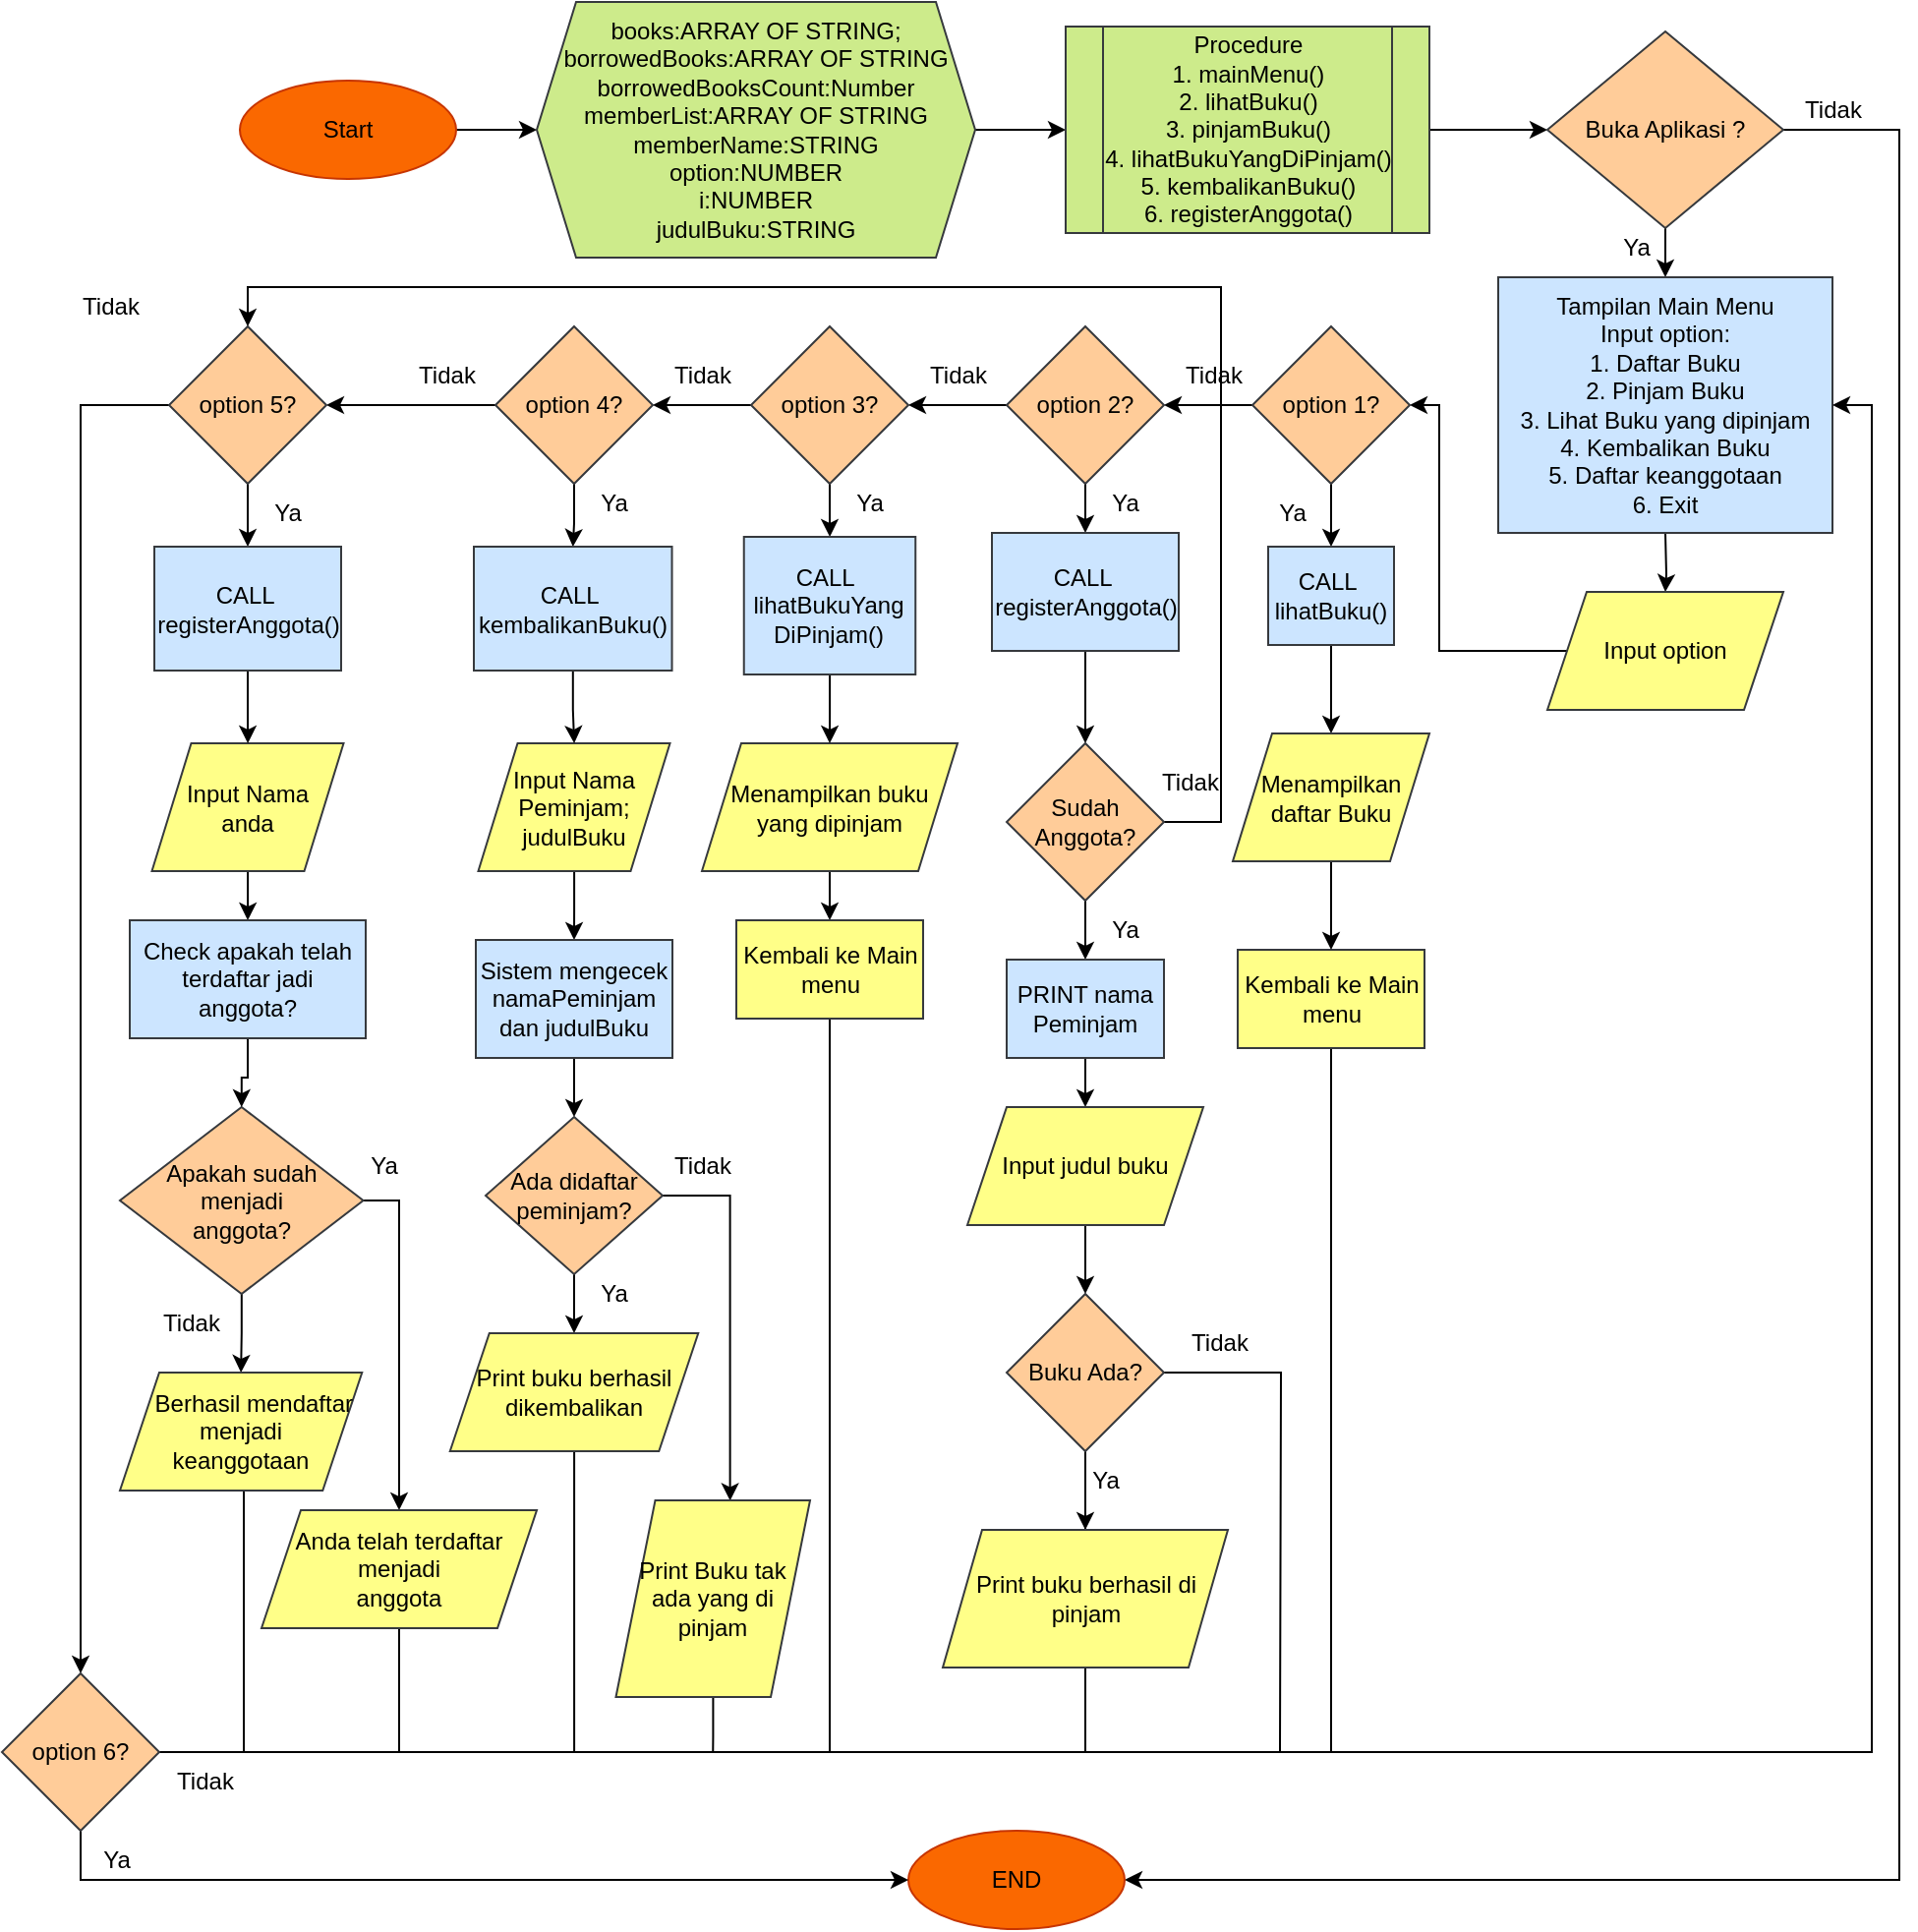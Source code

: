 <mxfile version="20.8.20" type="device"><diagram id="C5RBs43oDa-KdzZeNtuy" name="Page-1"><mxGraphModel dx="1366" dy="873" grid="1" gridSize="10" guides="1" tooltips="1" connect="1" arrows="1" fold="1" page="1" pageScale="1" pageWidth="1000" pageHeight="200" math="0" shadow="0"><root><mxCell id="WIyWlLk6GJQsqaUBKTNV-0"/><mxCell id="WIyWlLk6GJQsqaUBKTNV-1" parent="WIyWlLk6GJQsqaUBKTNV-0"/><mxCell id="oy8-lyLMC7oUs90iCjIh-23" style="edgeStyle=orthogonalEdgeStyle;rounded=0;orthogonalLoop=1;jettySize=auto;html=1;entryX=0;entryY=0.5;entryDx=0;entryDy=0;" edge="1" parent="WIyWlLk6GJQsqaUBKTNV-1" source="0X1auweX8poxPZsWDuHH-0" target="oy8-lyLMC7oUs90iCjIh-6"><mxGeometry relative="1" as="geometry"/></mxCell><mxCell id="0X1auweX8poxPZsWDuHH-0" value="Start" style="ellipse;whiteSpace=wrap;html=1;fillColor=#fa6800;strokeColor=#C73500;fontColor=#000000;" parent="WIyWlLk6GJQsqaUBKTNV-1" vertex="1"><mxGeometry x="121" y="50" width="110" height="50" as="geometry"/></mxCell><mxCell id="oy8-lyLMC7oUs90iCjIh-8" style="edgeStyle=orthogonalEdgeStyle;rounded=0;orthogonalLoop=1;jettySize=auto;html=1;" edge="1" parent="WIyWlLk6GJQsqaUBKTNV-1" source="oy8-lyLMC7oUs90iCjIh-6" target="oy8-lyLMC7oUs90iCjIh-14"><mxGeometry relative="1" as="geometry"><mxPoint x="521" y="65" as="targetPoint"/></mxGeometry></mxCell><mxCell id="oy8-lyLMC7oUs90iCjIh-6" value="books:ARRAY OF STRING;&lt;br&gt;borrowedBooks:ARRAY OF STRING&lt;br&gt;borrowedBooksCount:Number&lt;br&gt;memberList:ARRAY OF STRING&lt;br&gt;memberName:STRING&lt;br&gt;option:NUMBER&lt;br&gt;i:NUMBER&lt;br&gt;judulBuku:STRING" style="shape=hexagon;perimeter=hexagonPerimeter2;whiteSpace=wrap;html=1;fixedSize=1;fillStyle=auto;fillColor=#cdeb8b;strokeColor=#36393d;" vertex="1" parent="WIyWlLk6GJQsqaUBKTNV-1"><mxGeometry x="272" y="10" width="223" height="130" as="geometry"/></mxCell><mxCell id="oy8-lyLMC7oUs90iCjIh-28" style="edgeStyle=orthogonalEdgeStyle;rounded=0;orthogonalLoop=1;jettySize=auto;html=1;" edge="1" parent="WIyWlLk6GJQsqaUBKTNV-1" target="oy8-lyLMC7oUs90iCjIh-29"><mxGeometry relative="1" as="geometry"><mxPoint x="682.5" y="372.5" as="targetPoint"/><mxPoint x="846" y="280" as="sourcePoint"/></mxGeometry></mxCell><mxCell id="oy8-lyLMC7oUs90iCjIh-24" style="edgeStyle=orthogonalEdgeStyle;rounded=0;orthogonalLoop=1;jettySize=auto;html=1;entryX=0;entryY=0.5;entryDx=0;entryDy=0;" edge="1" parent="WIyWlLk6GJQsqaUBKTNV-1" source="oy8-lyLMC7oUs90iCjIh-14" target="oy8-lyLMC7oUs90iCjIh-20"><mxGeometry relative="1" as="geometry"/></mxCell><mxCell id="oy8-lyLMC7oUs90iCjIh-14" value="Procedure&lt;br&gt;1. mainMenu()&lt;br&gt;2. lihatBuku()&lt;br&gt;3. pinjamBuku()&lt;br&gt;4. lihatBukuYangDiPinjam()&lt;br&gt;5. kembalikanBuku()&lt;br&gt;6. registerAnggota()" style="shape=process;whiteSpace=wrap;html=1;backgroundOutline=1;fillStyle=auto;fillColor=#cdeb8b;strokeColor=#36393d;" vertex="1" parent="WIyWlLk6GJQsqaUBKTNV-1"><mxGeometry x="541" y="22.5" width="185" height="105" as="geometry"/></mxCell><mxCell id="oy8-lyLMC7oUs90iCjIh-57" value="" style="edgeStyle=orthogonalEdgeStyle;rounded=0;orthogonalLoop=1;jettySize=auto;html=1;" edge="1" parent="WIyWlLk6GJQsqaUBKTNV-1" source="oy8-lyLMC7oUs90iCjIh-20"><mxGeometry relative="1" as="geometry"><mxPoint x="846" y="150" as="targetPoint"/></mxGeometry></mxCell><mxCell id="oy8-lyLMC7oUs90iCjIh-106" style="edgeStyle=orthogonalEdgeStyle;rounded=0;orthogonalLoop=1;jettySize=auto;html=1;entryX=1;entryY=0.5;entryDx=0;entryDy=0;" edge="1" parent="WIyWlLk6GJQsqaUBKTNV-1" source="oy8-lyLMC7oUs90iCjIh-20" target="oy8-lyLMC7oUs90iCjIh-21"><mxGeometry relative="1" as="geometry"><mxPoint x="605" y="870" as="targetPoint"/><Array as="points"><mxPoint x="965" y="75"/><mxPoint x="965" y="965"/></Array></mxGeometry></mxCell><mxCell id="oy8-lyLMC7oUs90iCjIh-20" value="Buka Aplikasi ?" style="rhombus;whiteSpace=wrap;html=1;fillStyle=auto;fillColor=#ffcc99;strokeColor=#36393d;" vertex="1" parent="WIyWlLk6GJQsqaUBKTNV-1"><mxGeometry x="786" y="25" width="120" height="100" as="geometry"/></mxCell><mxCell id="oy8-lyLMC7oUs90iCjIh-21" value="END" style="ellipse;whiteSpace=wrap;html=1;fillColor=#fa6800;strokeColor=#C73500;fontColor=#000000;" vertex="1" parent="WIyWlLk6GJQsqaUBKTNV-1"><mxGeometry x="461" y="940" width="110" height="50" as="geometry"/></mxCell><mxCell id="oy8-lyLMC7oUs90iCjIh-22" value="Ya" style="text;html=1;align=center;verticalAlign=middle;resizable=0;points=[];autosize=1;strokeColor=none;fillColor=none;" vertex="1" parent="WIyWlLk6GJQsqaUBKTNV-1"><mxGeometry x="811" y="120" width="40" height="30" as="geometry"/></mxCell><mxCell id="oy8-lyLMC7oUs90iCjIh-30" style="edgeStyle=orthogonalEdgeStyle;rounded=0;orthogonalLoop=1;jettySize=auto;html=1;entryX=1;entryY=0.5;entryDx=0;entryDy=0;" edge="1" parent="WIyWlLk6GJQsqaUBKTNV-1" source="oy8-lyLMC7oUs90iCjIh-29" target="oy8-lyLMC7oUs90iCjIh-31"><mxGeometry relative="1" as="geometry"><mxPoint x="552.5" y="372.5" as="targetPoint"/><Array as="points"><mxPoint x="731" y="340"/><mxPoint x="731" y="215"/></Array></mxGeometry></mxCell><mxCell id="oy8-lyLMC7oUs90iCjIh-29" value="Input option" style="shape=parallelogram;perimeter=parallelogramPerimeter;whiteSpace=wrap;html=1;fixedSize=1;fillStyle=auto;fillColor=#ffff88;strokeColor=#36393d;" vertex="1" parent="WIyWlLk6GJQsqaUBKTNV-1"><mxGeometry x="786" y="310" width="120" height="60" as="geometry"/></mxCell><mxCell id="oy8-lyLMC7oUs90iCjIh-36" style="edgeStyle=orthogonalEdgeStyle;rounded=0;orthogonalLoop=1;jettySize=auto;html=1;" edge="1" parent="WIyWlLk6GJQsqaUBKTNV-1" source="oy8-lyLMC7oUs90iCjIh-31" target="oy8-lyLMC7oUs90iCjIh-32"><mxGeometry relative="1" as="geometry"/></mxCell><mxCell id="oy8-lyLMC7oUs90iCjIh-75" style="edgeStyle=orthogonalEdgeStyle;rounded=0;orthogonalLoop=1;jettySize=auto;html=1;entryX=0.5;entryY=0;entryDx=0;entryDy=0;exitX=0.5;exitY=1;exitDx=0;exitDy=0;" edge="1" parent="WIyWlLk6GJQsqaUBKTNV-1" source="oy8-lyLMC7oUs90iCjIh-201"><mxGeometry relative="1" as="geometry"><mxPoint x="676" y="382" as="targetPoint"/><mxPoint x="676" y="352" as="sourcePoint"/></mxGeometry></mxCell><mxCell id="oy8-lyLMC7oUs90iCjIh-202" value="" style="edgeStyle=orthogonalEdgeStyle;rounded=0;orthogonalLoop=1;jettySize=auto;html=1;endArrow=classic;endFill=1;" edge="1" parent="WIyWlLk6GJQsqaUBKTNV-1" source="oy8-lyLMC7oUs90iCjIh-31" target="oy8-lyLMC7oUs90iCjIh-201"><mxGeometry relative="1" as="geometry"/></mxCell><mxCell id="oy8-lyLMC7oUs90iCjIh-31" value="option 1?" style="rhombus;whiteSpace=wrap;html=1;fillStyle=auto;fillColor=#ffcc99;strokeColor=#36393d;" vertex="1" parent="WIyWlLk6GJQsqaUBKTNV-1"><mxGeometry x="636" y="175" width="80" height="80" as="geometry"/></mxCell><mxCell id="oy8-lyLMC7oUs90iCjIh-37" style="edgeStyle=orthogonalEdgeStyle;rounded=0;orthogonalLoop=1;jettySize=auto;html=1;entryX=1;entryY=0.5;entryDx=0;entryDy=0;" edge="1" parent="WIyWlLk6GJQsqaUBKTNV-1" source="oy8-lyLMC7oUs90iCjIh-32" target="oy8-lyLMC7oUs90iCjIh-33"><mxGeometry relative="1" as="geometry"/></mxCell><mxCell id="oy8-lyLMC7oUs90iCjIh-74" style="edgeStyle=orthogonalEdgeStyle;rounded=0;orthogonalLoop=1;jettySize=auto;html=1;exitX=0.5;exitY=1;exitDx=0;exitDy=0;" edge="1" parent="WIyWlLk6GJQsqaUBKTNV-1" source="oy8-lyLMC7oUs90iCjIh-190"><mxGeometry relative="1" as="geometry"><mxPoint x="551" y="387" as="targetPoint"/><mxPoint x="551.077" y="351.923" as="sourcePoint"/></mxGeometry></mxCell><mxCell id="oy8-lyLMC7oUs90iCjIh-191" value="" style="edgeStyle=orthogonalEdgeStyle;rounded=0;orthogonalLoop=1;jettySize=auto;html=1;endArrow=classic;endFill=1;" edge="1" parent="WIyWlLk6GJQsqaUBKTNV-1" source="oy8-lyLMC7oUs90iCjIh-32" target="oy8-lyLMC7oUs90iCjIh-190"><mxGeometry relative="1" as="geometry"/></mxCell><mxCell id="oy8-lyLMC7oUs90iCjIh-32" value="option 2?" style="rhombus;whiteSpace=wrap;html=1;fillStyle=auto;fillColor=#ffcc99;strokeColor=#36393d;" vertex="1" parent="WIyWlLk6GJQsqaUBKTNV-1"><mxGeometry x="511" y="175" width="80" height="80" as="geometry"/></mxCell><mxCell id="oy8-lyLMC7oUs90iCjIh-38" style="edgeStyle=orthogonalEdgeStyle;rounded=0;orthogonalLoop=1;jettySize=auto;html=1;entryX=1;entryY=0.5;entryDx=0;entryDy=0;" edge="1" parent="WIyWlLk6GJQsqaUBKTNV-1" source="oy8-lyLMC7oUs90iCjIh-33" target="oy8-lyLMC7oUs90iCjIh-34"><mxGeometry relative="1" as="geometry"/></mxCell><mxCell id="oy8-lyLMC7oUs90iCjIh-189" value="" style="edgeStyle=orthogonalEdgeStyle;rounded=0;orthogonalLoop=1;jettySize=auto;html=1;endArrow=classic;endFill=1;" edge="1" parent="WIyWlLk6GJQsqaUBKTNV-1" source="oy8-lyLMC7oUs90iCjIh-33" target="oy8-lyLMC7oUs90iCjIh-188"><mxGeometry relative="1" as="geometry"/></mxCell><mxCell id="oy8-lyLMC7oUs90iCjIh-33" value="option 3?" style="rhombus;whiteSpace=wrap;html=1;fillStyle=auto;fillColor=#ffcc99;strokeColor=#36393d;" vertex="1" parent="WIyWlLk6GJQsqaUBKTNV-1"><mxGeometry x="381" y="175" width="80" height="80" as="geometry"/></mxCell><mxCell id="oy8-lyLMC7oUs90iCjIh-39" style="edgeStyle=orthogonalEdgeStyle;rounded=0;orthogonalLoop=1;jettySize=auto;html=1;" edge="1" parent="WIyWlLk6GJQsqaUBKTNV-1" source="oy8-lyLMC7oUs90iCjIh-34" target="oy8-lyLMC7oUs90iCjIh-35"><mxGeometry relative="1" as="geometry"/></mxCell><mxCell id="oy8-lyLMC7oUs90iCjIh-187" value="" style="edgeStyle=orthogonalEdgeStyle;rounded=0;orthogonalLoop=1;jettySize=auto;html=1;endArrow=classic;endFill=1;" edge="1" parent="WIyWlLk6GJQsqaUBKTNV-1" source="oy8-lyLMC7oUs90iCjIh-34" target="oy8-lyLMC7oUs90iCjIh-186"><mxGeometry relative="1" as="geometry"/></mxCell><mxCell id="oy8-lyLMC7oUs90iCjIh-34" value="option 4?" style="rhombus;whiteSpace=wrap;html=1;fillStyle=auto;fillColor=#ffcc99;strokeColor=#36393d;" vertex="1" parent="WIyWlLk6GJQsqaUBKTNV-1"><mxGeometry x="251" y="175" width="80" height="80" as="geometry"/></mxCell><mxCell id="oy8-lyLMC7oUs90iCjIh-184" style="edgeStyle=orthogonalEdgeStyle;rounded=0;orthogonalLoop=1;jettySize=auto;html=1;endArrow=classic;endFill=1;" edge="1" parent="WIyWlLk6GJQsqaUBKTNV-1" source="oy8-lyLMC7oUs90iCjIh-35" target="oy8-lyLMC7oUs90iCjIh-185"><mxGeometry relative="1" as="geometry"><mxPoint x="125.0" y="280" as="targetPoint"/></mxGeometry></mxCell><mxCell id="oy8-lyLMC7oUs90iCjIh-211" style="edgeStyle=orthogonalEdgeStyle;rounded=0;orthogonalLoop=1;jettySize=auto;html=1;endArrow=classic;endFill=1;entryX=0.5;entryY=0;entryDx=0;entryDy=0;" edge="1" parent="WIyWlLk6GJQsqaUBKTNV-1" source="oy8-lyLMC7oUs90iCjIh-35" target="oy8-lyLMC7oUs90iCjIh-209"><mxGeometry relative="1" as="geometry"><mxPoint x="30" y="880" as="targetPoint"/></mxGeometry></mxCell><mxCell id="oy8-lyLMC7oUs90iCjIh-35" value="option 5?" style="rhombus;whiteSpace=wrap;html=1;fillStyle=auto;fillColor=#ffcc99;strokeColor=#36393d;" vertex="1" parent="WIyWlLk6GJQsqaUBKTNV-1"><mxGeometry x="85" y="175" width="80" height="80" as="geometry"/></mxCell><mxCell id="oy8-lyLMC7oUs90iCjIh-58" value="Tidak" style="text;html=1;align=center;verticalAlign=middle;resizable=0;points=[];autosize=1;strokeColor=none;fillColor=none;" vertex="1" parent="WIyWlLk6GJQsqaUBKTNV-1"><mxGeometry x="591" y="185" width="50" height="30" as="geometry"/></mxCell><mxCell id="oy8-lyLMC7oUs90iCjIh-59" value="Tidak" style="text;html=1;align=center;verticalAlign=middle;resizable=0;points=[];autosize=1;strokeColor=none;fillColor=none;" vertex="1" parent="WIyWlLk6GJQsqaUBKTNV-1"><mxGeometry x="461" y="185" width="50" height="30" as="geometry"/></mxCell><mxCell id="oy8-lyLMC7oUs90iCjIh-60" value="Tidak" style="text;html=1;align=center;verticalAlign=middle;resizable=0;points=[];autosize=1;strokeColor=none;fillColor=none;" vertex="1" parent="WIyWlLk6GJQsqaUBKTNV-1"><mxGeometry x="331" y="185" width="50" height="30" as="geometry"/></mxCell><mxCell id="oy8-lyLMC7oUs90iCjIh-61" value="Tidak" style="text;html=1;align=center;verticalAlign=middle;resizable=0;points=[];autosize=1;strokeColor=none;fillColor=none;" vertex="1" parent="WIyWlLk6GJQsqaUBKTNV-1"><mxGeometry x="201" y="185" width="50" height="30" as="geometry"/></mxCell><mxCell id="oy8-lyLMC7oUs90iCjIh-76" value="Ya" style="text;html=1;align=center;verticalAlign=middle;resizable=0;points=[];autosize=1;strokeColor=none;fillColor=none;" vertex="1" parent="WIyWlLk6GJQsqaUBKTNV-1"><mxGeometry x="291" y="250" width="40" height="30" as="geometry"/></mxCell><mxCell id="oy8-lyLMC7oUs90iCjIh-82" value="Tidak" style="text;html=1;align=center;verticalAlign=middle;resizable=0;points=[];autosize=1;strokeColor=none;fillColor=none;" vertex="1" parent="WIyWlLk6GJQsqaUBKTNV-1"><mxGeometry x="594" y="677" width="50" height="30" as="geometry"/></mxCell><mxCell id="oy8-lyLMC7oUs90iCjIh-87" value="Tampilan Main Menu&lt;br style=&quot;border-color: var(--border-color);&quot;&gt;Input option:&lt;br style=&quot;border-color: var(--border-color);&quot;&gt;1. Daftar Buku&lt;br style=&quot;border-color: var(--border-color);&quot;&gt;2. Pinjam Buku&lt;br style=&quot;border-color: var(--border-color);&quot;&gt;3. Lihat Buku yang dipinjam&lt;br style=&quot;border-color: var(--border-color);&quot;&gt;4. Kembalikan Buku&lt;br style=&quot;border-color: var(--border-color);&quot;&gt;5. Daftar keanggotaan&lt;br style=&quot;border-color: var(--border-color);&quot;&gt;6. Exit" style="rounded=0;whiteSpace=wrap;html=1;fillStyle=auto;fillColor=#cce5ff;strokeColor=#36393d;" vertex="1" parent="WIyWlLk6GJQsqaUBKTNV-1"><mxGeometry x="761" y="150" width="170" height="130" as="geometry"/></mxCell><mxCell id="oy8-lyLMC7oUs90iCjIh-92" style="edgeStyle=orthogonalEdgeStyle;rounded=0;orthogonalLoop=1;jettySize=auto;html=1;" edge="1" parent="WIyWlLk6GJQsqaUBKTNV-1" source="oy8-lyLMC7oUs90iCjIh-89" target="oy8-lyLMC7oUs90iCjIh-93"><mxGeometry relative="1" as="geometry"><mxPoint x="551" y="507" as="targetPoint"/></mxGeometry></mxCell><mxCell id="oy8-lyLMC7oUs90iCjIh-198" style="edgeStyle=orthogonalEdgeStyle;rounded=0;orthogonalLoop=1;jettySize=auto;html=1;entryX=0.5;entryY=0;entryDx=0;entryDy=0;endArrow=classic;endFill=1;" edge="1" parent="WIyWlLk6GJQsqaUBKTNV-1" source="oy8-lyLMC7oUs90iCjIh-89" target="oy8-lyLMC7oUs90iCjIh-35"><mxGeometry relative="1" as="geometry"><Array as="points"><mxPoint x="620" y="427"/><mxPoint x="620" y="155"/><mxPoint x="125" y="155"/></Array></mxGeometry></mxCell><mxCell id="oy8-lyLMC7oUs90iCjIh-89" value="Sudah Anggota?" style="rhombus;whiteSpace=wrap;html=1;fillStyle=auto;fillColor=#ffcc99;strokeColor=#36393d;" vertex="1" parent="WIyWlLk6GJQsqaUBKTNV-1"><mxGeometry x="511" y="387" width="80" height="80" as="geometry"/></mxCell><mxCell id="oy8-lyLMC7oUs90iCjIh-91" value="Tidak" style="text;html=1;align=center;verticalAlign=middle;resizable=0;points=[];autosize=1;strokeColor=none;fillColor=none;" vertex="1" parent="WIyWlLk6GJQsqaUBKTNV-1"><mxGeometry x="578.5" y="392" width="50" height="30" as="geometry"/></mxCell><mxCell id="oy8-lyLMC7oUs90iCjIh-97" value="" style="edgeStyle=orthogonalEdgeStyle;rounded=0;orthogonalLoop=1;jettySize=auto;html=1;" edge="1" parent="WIyWlLk6GJQsqaUBKTNV-1" source="oy8-lyLMC7oUs90iCjIh-93" target="oy8-lyLMC7oUs90iCjIh-95"><mxGeometry relative="1" as="geometry"/></mxCell><mxCell id="oy8-lyLMC7oUs90iCjIh-93" value="PRINT nama Peminjam" style="rounded=0;whiteSpace=wrap;html=1;fillStyle=auto;fillColor=#cce5ff;strokeColor=#36393d;" vertex="1" parent="WIyWlLk6GJQsqaUBKTNV-1"><mxGeometry x="511" y="497" width="80" height="50" as="geometry"/></mxCell><mxCell id="oy8-lyLMC7oUs90iCjIh-94" value="Ya" style="text;html=1;align=center;verticalAlign=middle;resizable=0;points=[];autosize=1;strokeColor=none;fillColor=none;" vertex="1" parent="WIyWlLk6GJQsqaUBKTNV-1"><mxGeometry x="551" y="467" width="40" height="30" as="geometry"/></mxCell><mxCell id="oy8-lyLMC7oUs90iCjIh-99" value="" style="edgeStyle=orthogonalEdgeStyle;rounded=0;orthogonalLoop=1;jettySize=auto;html=1;" edge="1" parent="WIyWlLk6GJQsqaUBKTNV-1" source="oy8-lyLMC7oUs90iCjIh-95" target="oy8-lyLMC7oUs90iCjIh-98"><mxGeometry relative="1" as="geometry"/></mxCell><mxCell id="oy8-lyLMC7oUs90iCjIh-95" value="Input judul buku" style="shape=parallelogram;perimeter=parallelogramPerimeter;whiteSpace=wrap;html=1;fixedSize=1;fillStyle=auto;fillColor=#ffff88;strokeColor=#36393d;" vertex="1" parent="WIyWlLk6GJQsqaUBKTNV-1"><mxGeometry x="491" y="572" width="120" height="60" as="geometry"/></mxCell><mxCell id="oy8-lyLMC7oUs90iCjIh-102" style="edgeStyle=orthogonalEdgeStyle;rounded=0;orthogonalLoop=1;jettySize=auto;html=1;" edge="1" parent="WIyWlLk6GJQsqaUBKTNV-1" source="oy8-lyLMC7oUs90iCjIh-98"><mxGeometry relative="1" as="geometry"><mxPoint x="551" y="787" as="targetPoint"/></mxGeometry></mxCell><mxCell id="oy8-lyLMC7oUs90iCjIh-200" style="edgeStyle=orthogonalEdgeStyle;rounded=0;orthogonalLoop=1;jettySize=auto;html=1;entryX=1;entryY=0.5;entryDx=0;entryDy=0;endArrow=classic;endFill=1;" edge="1" parent="WIyWlLk6GJQsqaUBKTNV-1" source="oy8-lyLMC7oUs90iCjIh-98" target="oy8-lyLMC7oUs90iCjIh-87"><mxGeometry relative="1" as="geometry"><Array as="points"><mxPoint x="551" y="900"/><mxPoint x="951" y="900"/><mxPoint x="951" y="215"/></Array></mxGeometry></mxCell><mxCell id="oy8-lyLMC7oUs90iCjIh-206" style="edgeStyle=orthogonalEdgeStyle;rounded=0;orthogonalLoop=1;jettySize=auto;html=1;endArrow=none;endFill=0;" edge="1" parent="WIyWlLk6GJQsqaUBKTNV-1" source="oy8-lyLMC7oUs90iCjIh-98"><mxGeometry relative="1" as="geometry"><mxPoint x="650" y="900" as="targetPoint"/></mxGeometry></mxCell><mxCell id="oy8-lyLMC7oUs90iCjIh-98" value="Buku Ada?" style="rhombus;whiteSpace=wrap;html=1;fillStyle=auto;fillColor=#ffcc99;strokeColor=#36393d;" vertex="1" parent="WIyWlLk6GJQsqaUBKTNV-1"><mxGeometry x="511" y="667" width="80" height="80" as="geometry"/></mxCell><mxCell id="oy8-lyLMC7oUs90iCjIh-103" value="Ya" style="text;html=1;align=center;verticalAlign=middle;resizable=0;points=[];autosize=1;strokeColor=none;fillColor=none;" vertex="1" parent="WIyWlLk6GJQsqaUBKTNV-1"><mxGeometry x="541" y="747" width="40" height="30" as="geometry"/></mxCell><mxCell id="oy8-lyLMC7oUs90iCjIh-104" value="Print buku berhasil di pinjam" style="shape=parallelogram;perimeter=parallelogramPerimeter;whiteSpace=wrap;html=1;fixedSize=1;rounded=0;fillStyle=auto;fillColor=#ffff88;strokeColor=#36393d;" vertex="1" parent="WIyWlLk6GJQsqaUBKTNV-1"><mxGeometry x="478.5" y="787" width="145" height="70" as="geometry"/></mxCell><mxCell id="oy8-lyLMC7oUs90iCjIh-117" style="edgeStyle=orthogonalEdgeStyle;rounded=0;orthogonalLoop=1;jettySize=auto;html=1;entryX=0.5;entryY=0;entryDx=0;entryDy=0;" edge="1" parent="WIyWlLk6GJQsqaUBKTNV-1" source="oy8-lyLMC7oUs90iCjIh-107" target="oy8-lyLMC7oUs90iCjIh-116"><mxGeometry relative="1" as="geometry"/></mxCell><mxCell id="oy8-lyLMC7oUs90iCjIh-107" value="Menampilkan buku yang dipinjam" style="shape=parallelogram;perimeter=parallelogramPerimeter;whiteSpace=wrap;html=1;fixedSize=1;rounded=0;fillStyle=auto;fillColor=#ffff88;strokeColor=#36393d;" vertex="1" parent="WIyWlLk6GJQsqaUBKTNV-1"><mxGeometry x="356" y="387" width="130" height="65" as="geometry"/></mxCell><mxCell id="oy8-lyLMC7oUs90iCjIh-138" style="edgeStyle=orthogonalEdgeStyle;rounded=0;orthogonalLoop=1;jettySize=auto;html=1;endArrow=none;endFill=0;" edge="1" parent="WIyWlLk6GJQsqaUBKTNV-1" source="oy8-lyLMC7oUs90iCjIh-110"><mxGeometry relative="1" as="geometry"><mxPoint x="676" y="900" as="targetPoint"/></mxGeometry></mxCell><mxCell id="oy8-lyLMC7oUs90iCjIh-110" value="Kembali ke Main menu" style="rounded=0;whiteSpace=wrap;html=1;fillStyle=auto;fillColor=#ffff88;strokeColor=#36393d;" vertex="1" parent="WIyWlLk6GJQsqaUBKTNV-1"><mxGeometry x="628.5" y="492" width="95" height="50" as="geometry"/></mxCell><mxCell id="oy8-lyLMC7oUs90iCjIh-112" style="edgeStyle=orthogonalEdgeStyle;rounded=0;orthogonalLoop=1;jettySize=auto;html=1;entryX=0.5;entryY=0;entryDx=0;entryDy=0;" edge="1" parent="WIyWlLk6GJQsqaUBKTNV-1" source="oy8-lyLMC7oUs90iCjIh-111" target="oy8-lyLMC7oUs90iCjIh-110"><mxGeometry relative="1" as="geometry"/></mxCell><mxCell id="oy8-lyLMC7oUs90iCjIh-111" value="Menampilkan daftar Buku" style="shape=parallelogram;perimeter=parallelogramPerimeter;whiteSpace=wrap;html=1;fixedSize=1;rounded=0;fillStyle=auto;fillColor=#ffff88;strokeColor=#36393d;" vertex="1" parent="WIyWlLk6GJQsqaUBKTNV-1"><mxGeometry x="626" y="382" width="100" height="65" as="geometry"/></mxCell><mxCell id="oy8-lyLMC7oUs90iCjIh-207" style="edgeStyle=orthogonalEdgeStyle;rounded=0;orthogonalLoop=1;jettySize=auto;html=1;endArrow=none;endFill=0;" edge="1" parent="WIyWlLk6GJQsqaUBKTNV-1" source="oy8-lyLMC7oUs90iCjIh-116"><mxGeometry relative="1" as="geometry"><mxPoint x="421" y="900" as="targetPoint"/></mxGeometry></mxCell><mxCell id="oy8-lyLMC7oUs90iCjIh-116" value="Kembali ke Main menu" style="rounded=0;whiteSpace=wrap;html=1;fillStyle=auto;fillColor=#ffff88;strokeColor=#36393d;" vertex="1" parent="WIyWlLk6GJQsqaUBKTNV-1"><mxGeometry x="373.5" y="477" width="95" height="50" as="geometry"/></mxCell><mxCell id="oy8-lyLMC7oUs90iCjIh-120" style="edgeStyle=orthogonalEdgeStyle;rounded=0;orthogonalLoop=1;jettySize=auto;html=1;" edge="1" parent="WIyWlLk6GJQsqaUBKTNV-1" source="oy8-lyLMC7oUs90iCjIh-119" target="oy8-lyLMC7oUs90iCjIh-121"><mxGeometry relative="1" as="geometry"><mxPoint x="291" y="487" as="targetPoint"/></mxGeometry></mxCell><mxCell id="oy8-lyLMC7oUs90iCjIh-119" value="Input Nama Peminjam;&lt;br&gt;judulBuku" style="shape=parallelogram;perimeter=parallelogramPerimeter;whiteSpace=wrap;html=1;fixedSize=1;rounded=0;fillStyle=auto;fillColor=#ffff88;strokeColor=#36393d;" vertex="1" parent="WIyWlLk6GJQsqaUBKTNV-1"><mxGeometry x="242.25" y="387" width="97.5" height="65" as="geometry"/></mxCell><mxCell id="oy8-lyLMC7oUs90iCjIh-125" value="" style="edgeStyle=orthogonalEdgeStyle;rounded=0;orthogonalLoop=1;jettySize=auto;html=1;" edge="1" parent="WIyWlLk6GJQsqaUBKTNV-1" source="oy8-lyLMC7oUs90iCjIh-121" target="oy8-lyLMC7oUs90iCjIh-123"><mxGeometry relative="1" as="geometry"/></mxCell><mxCell id="oy8-lyLMC7oUs90iCjIh-121" value="Sistem mengecek namaPeminjam dan judulBuku" style="rounded=0;whiteSpace=wrap;html=1;fillStyle=auto;fillColor=#cce5ff;strokeColor=#36393d;" vertex="1" parent="WIyWlLk6GJQsqaUBKTNV-1"><mxGeometry x="241" y="487" width="100" height="60" as="geometry"/></mxCell><mxCell id="oy8-lyLMC7oUs90iCjIh-127" style="edgeStyle=orthogonalEdgeStyle;rounded=0;orthogonalLoop=1;jettySize=auto;html=1;" edge="1" parent="WIyWlLk6GJQsqaUBKTNV-1" source="oy8-lyLMC7oUs90iCjIh-123"><mxGeometry relative="1" as="geometry"><mxPoint x="291" y="687" as="targetPoint"/></mxGeometry></mxCell><mxCell id="oy8-lyLMC7oUs90iCjIh-149" style="edgeStyle=orthogonalEdgeStyle;rounded=0;orthogonalLoop=1;jettySize=auto;html=1;endArrow=classic;endFill=1;entryX=0.588;entryY=0.002;entryDx=0;entryDy=0;entryPerimeter=0;" edge="1" parent="WIyWlLk6GJQsqaUBKTNV-1" source="oy8-lyLMC7oUs90iCjIh-123" target="oy8-lyLMC7oUs90iCjIh-146"><mxGeometry relative="1" as="geometry"><mxPoint x="371" y="757" as="targetPoint"/><Array as="points"><mxPoint x="370" y="617"/></Array></mxGeometry></mxCell><mxCell id="oy8-lyLMC7oUs90iCjIh-123" value="Ada didaftar peminjam?" style="rhombus;whiteSpace=wrap;html=1;fillStyle=auto;fillColor=#ffcc99;strokeColor=#36393d;" vertex="1" parent="WIyWlLk6GJQsqaUBKTNV-1"><mxGeometry x="246" y="577" width="90" height="80" as="geometry"/></mxCell><mxCell id="oy8-lyLMC7oUs90iCjIh-140" style="edgeStyle=orthogonalEdgeStyle;rounded=0;orthogonalLoop=1;jettySize=auto;html=1;endArrow=none;endFill=0;" edge="1" parent="WIyWlLk6GJQsqaUBKTNV-1" source="oy8-lyLMC7oUs90iCjIh-129"><mxGeometry relative="1" as="geometry"><mxPoint x="551" y="897" as="targetPoint"/><Array as="points"><mxPoint x="291" y="900"/><mxPoint x="551" y="900"/></Array></mxGeometry></mxCell><mxCell id="oy8-lyLMC7oUs90iCjIh-129" value="Print buku berhasil dikembalikan" style="shape=parallelogram;perimeter=parallelogramPerimeter;whiteSpace=wrap;html=1;fixedSize=1;rounded=0;fillStyle=auto;fillColor=#ffff88;strokeColor=#36393d;" vertex="1" parent="WIyWlLk6GJQsqaUBKTNV-1"><mxGeometry x="227.88" y="687" width="126.25" height="60" as="geometry"/></mxCell><mxCell id="oy8-lyLMC7oUs90iCjIh-130" value="Ya" style="text;html=1;align=center;verticalAlign=middle;resizable=0;points=[];autosize=1;strokeColor=none;fillColor=none;" vertex="1" parent="WIyWlLk6GJQsqaUBKTNV-1"><mxGeometry x="291" y="652" width="40" height="30" as="geometry"/></mxCell><mxCell id="oy8-lyLMC7oUs90iCjIh-131" value="Tidak" style="text;html=1;align=center;verticalAlign=middle;resizable=0;points=[];autosize=1;strokeColor=none;fillColor=none;" vertex="1" parent="WIyWlLk6GJQsqaUBKTNV-1"><mxGeometry x="331" y="587" width="50" height="30" as="geometry"/></mxCell><mxCell id="oy8-lyLMC7oUs90iCjIh-142" value="Tidak" style="text;html=1;align=center;verticalAlign=middle;resizable=0;points=[];autosize=1;strokeColor=none;fillColor=none;" vertex="1" parent="WIyWlLk6GJQsqaUBKTNV-1"><mxGeometry x="906" y="50" width="50" height="30" as="geometry"/></mxCell><mxCell id="oy8-lyLMC7oUs90iCjIh-208" style="edgeStyle=orthogonalEdgeStyle;rounded=0;orthogonalLoop=1;jettySize=auto;html=1;endArrow=none;endFill=0;" edge="1" parent="WIyWlLk6GJQsqaUBKTNV-1" source="oy8-lyLMC7oUs90iCjIh-146"><mxGeometry relative="1" as="geometry"><mxPoint x="361.625" y="900" as="targetPoint"/></mxGeometry></mxCell><mxCell id="oy8-lyLMC7oUs90iCjIh-146" value="Print Buku tak ada yang di pinjam" style="shape=parallelogram;perimeter=parallelogramPerimeter;whiteSpace=wrap;html=1;fixedSize=1;rounded=0;fillStyle=auto;fillColor=#ffff88;strokeColor=#36393d;" vertex="1" parent="WIyWlLk6GJQsqaUBKTNV-1"><mxGeometry x="312.25" y="772" width="98.75" height="100" as="geometry"/></mxCell><mxCell id="oy8-lyLMC7oUs90iCjIh-178" style="edgeStyle=orthogonalEdgeStyle;rounded=0;orthogonalLoop=1;jettySize=auto;html=1;endArrow=classic;endFill=1;" edge="1" parent="WIyWlLk6GJQsqaUBKTNV-1" source="oy8-lyLMC7oUs90iCjIh-151" target="oy8-lyLMC7oUs90iCjIh-179"><mxGeometry relative="1" as="geometry"><mxPoint x="125" y="497" as="targetPoint"/></mxGeometry></mxCell><mxCell id="oy8-lyLMC7oUs90iCjIh-151" value="Input Nama &lt;br&gt;anda" style="shape=parallelogram;perimeter=parallelogramPerimeter;whiteSpace=wrap;html=1;fixedSize=1;rounded=0;fillStyle=auto;fillColor=#ffff88;strokeColor=#36393d;" vertex="1" parent="WIyWlLk6GJQsqaUBKTNV-1"><mxGeometry x="76.25" y="387" width="97.5" height="65" as="geometry"/></mxCell><mxCell id="oy8-lyLMC7oUs90iCjIh-166" style="edgeStyle=orthogonalEdgeStyle;rounded=0;orthogonalLoop=1;jettySize=auto;html=1;endArrow=classic;endFill=1;entryX=0.5;entryY=0;entryDx=0;entryDy=0;" edge="1" parent="WIyWlLk6GJQsqaUBKTNV-1" source="oy8-lyLMC7oUs90iCjIh-153" target="oy8-lyLMC7oUs90iCjIh-169"><mxGeometry relative="1" as="geometry"><mxPoint x="205.053" y="817" as="targetPoint"/><Array as="points"><mxPoint x="202" y="620"/></Array></mxGeometry></mxCell><mxCell id="oy8-lyLMC7oUs90iCjIh-181" style="edgeStyle=orthogonalEdgeStyle;rounded=0;orthogonalLoop=1;jettySize=auto;html=1;entryX=0.5;entryY=0;entryDx=0;entryDy=0;endArrow=classic;endFill=1;" edge="1" parent="WIyWlLk6GJQsqaUBKTNV-1" source="oy8-lyLMC7oUs90iCjIh-153" target="oy8-lyLMC7oUs90iCjIh-165"><mxGeometry relative="1" as="geometry"/></mxCell><mxCell id="oy8-lyLMC7oUs90iCjIh-153" value="Apakah sudah menjadi &lt;br&gt;anggota?" style="rhombus;whiteSpace=wrap;html=1;fillStyle=auto;fillColor=#ffcc99;strokeColor=#36393d;" vertex="1" parent="WIyWlLk6GJQsqaUBKTNV-1"><mxGeometry x="60" y="572" width="123.75" height="95" as="geometry"/></mxCell><mxCell id="oy8-lyLMC7oUs90iCjIh-155" value="Ya" style="text;html=1;align=center;verticalAlign=middle;resizable=0;points=[];autosize=1;strokeColor=none;fillColor=none;" vertex="1" parent="WIyWlLk6GJQsqaUBKTNV-1"><mxGeometry x="173.75" y="587" width="40" height="30" as="geometry"/></mxCell><mxCell id="oy8-lyLMC7oUs90iCjIh-158" value="Tidak" style="text;html=1;align=center;verticalAlign=middle;resizable=0;points=[];autosize=1;strokeColor=none;fillColor=none;" vertex="1" parent="WIyWlLk6GJQsqaUBKTNV-1"><mxGeometry x="30" y="150" width="50" height="30" as="geometry"/></mxCell><mxCell id="oy8-lyLMC7oUs90iCjIh-167" style="edgeStyle=orthogonalEdgeStyle;rounded=0;orthogonalLoop=1;jettySize=auto;html=1;endArrow=none;endFill=0;" edge="1" parent="WIyWlLk6GJQsqaUBKTNV-1" source="oy8-lyLMC7oUs90iCjIh-165"><mxGeometry relative="1" as="geometry"><mxPoint x="300" y="900" as="targetPoint"/><Array as="points"><mxPoint x="123" y="900"/><mxPoint x="260" y="900"/></Array></mxGeometry></mxCell><mxCell id="oy8-lyLMC7oUs90iCjIh-165" value="&amp;nbsp; &amp;nbsp; Berhasil mendaftar menjadi &lt;br&gt;keanggotaan" style="shape=parallelogram;perimeter=parallelogramPerimeter;whiteSpace=wrap;html=1;fixedSize=1;rounded=0;fillStyle=auto;fillColor=#ffff88;strokeColor=#36393d;" vertex="1" parent="WIyWlLk6GJQsqaUBKTNV-1"><mxGeometry x="60.0" y="707" width="123.13" height="60" as="geometry"/></mxCell><mxCell id="oy8-lyLMC7oUs90iCjIh-172" style="edgeStyle=orthogonalEdgeStyle;rounded=0;orthogonalLoop=1;jettySize=auto;html=1;endArrow=none;endFill=0;" edge="1" parent="WIyWlLk6GJQsqaUBKTNV-1" source="oy8-lyLMC7oUs90iCjIh-169"><mxGeometry relative="1" as="geometry"><mxPoint x="200" y="900" as="targetPoint"/><Array as="points"><mxPoint x="202" y="900"/></Array></mxGeometry></mxCell><mxCell id="oy8-lyLMC7oUs90iCjIh-169" value="Anda telah terdaftar menjadi &lt;br&gt;anggota" style="shape=parallelogram;perimeter=parallelogramPerimeter;whiteSpace=wrap;html=1;fixedSize=1;rounded=0;fillStyle=auto;fillColor=#ffff88;strokeColor=#36393d;" vertex="1" parent="WIyWlLk6GJQsqaUBKTNV-1"><mxGeometry x="132" y="777" width="140" height="60" as="geometry"/></mxCell><mxCell id="oy8-lyLMC7oUs90iCjIh-180" style="edgeStyle=orthogonalEdgeStyle;rounded=0;orthogonalLoop=1;jettySize=auto;html=1;entryX=0.5;entryY=0;entryDx=0;entryDy=0;endArrow=classic;endFill=1;" edge="1" parent="WIyWlLk6GJQsqaUBKTNV-1" source="oy8-lyLMC7oUs90iCjIh-179" target="oy8-lyLMC7oUs90iCjIh-153"><mxGeometry relative="1" as="geometry"/></mxCell><mxCell id="oy8-lyLMC7oUs90iCjIh-179" value="Check apakah telah terdaftar jadi anggota?" style="rounded=0;whiteSpace=wrap;html=1;fillStyle=auto;fillColor=#cce5ff;strokeColor=#36393d;" vertex="1" parent="WIyWlLk6GJQsqaUBKTNV-1"><mxGeometry x="65" y="477" width="120" height="60" as="geometry"/></mxCell><mxCell id="oy8-lyLMC7oUs90iCjIh-182" value="Tidak" style="text;html=1;align=center;verticalAlign=middle;resizable=0;points=[];autosize=1;strokeColor=none;fillColor=none;" vertex="1" parent="WIyWlLk6GJQsqaUBKTNV-1"><mxGeometry x="71" y="667" width="50" height="30" as="geometry"/></mxCell><mxCell id="oy8-lyLMC7oUs90iCjIh-192" value="" style="edgeStyle=orthogonalEdgeStyle;rounded=0;orthogonalLoop=1;jettySize=auto;html=1;endArrow=classic;endFill=1;" edge="1" parent="WIyWlLk6GJQsqaUBKTNV-1" source="oy8-lyLMC7oUs90iCjIh-185" target="oy8-lyLMC7oUs90iCjIh-151"><mxGeometry relative="1" as="geometry"/></mxCell><mxCell id="oy8-lyLMC7oUs90iCjIh-185" value="CALL&amp;nbsp; registerAnggota()" style="rounded=0;whiteSpace=wrap;html=1;fillStyle=auto;fillColor=#cce5ff;strokeColor=#36393d;" vertex="1" parent="WIyWlLk6GJQsqaUBKTNV-1"><mxGeometry x="77.5" y="287" width="95" height="63" as="geometry"/></mxCell><mxCell id="oy8-lyLMC7oUs90iCjIh-193" value="" style="edgeStyle=orthogonalEdgeStyle;rounded=0;orthogonalLoop=1;jettySize=auto;html=1;endArrow=classic;endFill=1;" edge="1" parent="WIyWlLk6GJQsqaUBKTNV-1" source="oy8-lyLMC7oUs90iCjIh-186" target="oy8-lyLMC7oUs90iCjIh-119"><mxGeometry relative="1" as="geometry"/></mxCell><mxCell id="oy8-lyLMC7oUs90iCjIh-186" value="CALL&amp;nbsp; kembalikanBuku()" style="rounded=0;whiteSpace=wrap;html=1;fillStyle=auto;fillColor=#cce5ff;strokeColor=#36393d;" vertex="1" parent="WIyWlLk6GJQsqaUBKTNV-1"><mxGeometry x="240" y="287" width="100.76" height="63" as="geometry"/></mxCell><mxCell id="oy8-lyLMC7oUs90iCjIh-194" value="" style="edgeStyle=orthogonalEdgeStyle;rounded=0;orthogonalLoop=1;jettySize=auto;html=1;endArrow=classic;endFill=1;" edge="1" parent="WIyWlLk6GJQsqaUBKTNV-1" source="oy8-lyLMC7oUs90iCjIh-188" target="oy8-lyLMC7oUs90iCjIh-107"><mxGeometry relative="1" as="geometry"/></mxCell><mxCell id="oy8-lyLMC7oUs90iCjIh-188" value="CALL&amp;nbsp; lihatBukuYang&lt;br&gt;DiPinjam()" style="rounded=0;whiteSpace=wrap;html=1;fillStyle=auto;fillColor=#cce5ff;strokeColor=#36393d;" vertex="1" parent="WIyWlLk6GJQsqaUBKTNV-1"><mxGeometry x="377.37" y="282" width="87.25" height="70" as="geometry"/></mxCell><mxCell id="oy8-lyLMC7oUs90iCjIh-190" value="CALL&amp;nbsp; registerAnggota()" style="rounded=0;whiteSpace=wrap;html=1;fillStyle=auto;fillColor=#cce5ff;strokeColor=#36393d;" vertex="1" parent="WIyWlLk6GJQsqaUBKTNV-1"><mxGeometry x="503.5" y="280" width="95" height="60" as="geometry"/></mxCell><mxCell id="oy8-lyLMC7oUs90iCjIh-195" value="Ya" style="text;html=1;align=center;verticalAlign=middle;resizable=0;points=[];autosize=1;strokeColor=none;fillColor=none;" vertex="1" parent="WIyWlLk6GJQsqaUBKTNV-1"><mxGeometry x="421" y="250" width="40" height="30" as="geometry"/></mxCell><mxCell id="oy8-lyLMC7oUs90iCjIh-201" value="CALL&amp;nbsp; lihatBuku()" style="rounded=0;whiteSpace=wrap;html=1;fillStyle=auto;fillColor=#cce5ff;strokeColor=#36393d;" vertex="1" parent="WIyWlLk6GJQsqaUBKTNV-1"><mxGeometry x="644" y="287" width="64" height="50" as="geometry"/></mxCell><mxCell id="oy8-lyLMC7oUs90iCjIh-203" value="Ya" style="text;html=1;align=center;verticalAlign=middle;resizable=0;points=[];autosize=1;strokeColor=none;fillColor=none;" vertex="1" parent="WIyWlLk6GJQsqaUBKTNV-1"><mxGeometry x="125" y="255" width="40" height="30" as="geometry"/></mxCell><mxCell id="oy8-lyLMC7oUs90iCjIh-204" value="Ya" style="text;html=1;align=center;verticalAlign=middle;resizable=0;points=[];autosize=1;strokeColor=none;fillColor=none;" vertex="1" parent="WIyWlLk6GJQsqaUBKTNV-1"><mxGeometry x="551" y="250" width="40" height="30" as="geometry"/></mxCell><mxCell id="oy8-lyLMC7oUs90iCjIh-205" value="Ya" style="text;html=1;align=center;verticalAlign=middle;resizable=0;points=[];autosize=1;strokeColor=none;fillColor=none;" vertex="1" parent="WIyWlLk6GJQsqaUBKTNV-1"><mxGeometry x="636" y="255" width="40" height="30" as="geometry"/></mxCell><mxCell id="oy8-lyLMC7oUs90iCjIh-212" style="edgeStyle=orthogonalEdgeStyle;rounded=0;orthogonalLoop=1;jettySize=auto;html=1;endArrow=none;endFill=0;" edge="1" parent="WIyWlLk6GJQsqaUBKTNV-1" source="oy8-lyLMC7oUs90iCjIh-209"><mxGeometry relative="1" as="geometry"><mxPoint x="140" y="900" as="targetPoint"/></mxGeometry></mxCell><mxCell id="oy8-lyLMC7oUs90iCjIh-213" style="edgeStyle=orthogonalEdgeStyle;rounded=0;orthogonalLoop=1;jettySize=auto;html=1;endArrow=classic;endFill=1;entryX=0;entryY=0.5;entryDx=0;entryDy=0;" edge="1" parent="WIyWlLk6GJQsqaUBKTNV-1" source="oy8-lyLMC7oUs90iCjIh-209" target="oy8-lyLMC7oUs90iCjIh-21"><mxGeometry relative="1" as="geometry"><mxPoint x="440" y="970" as="targetPoint"/><Array as="points"><mxPoint x="40" y="965"/></Array></mxGeometry></mxCell><mxCell id="oy8-lyLMC7oUs90iCjIh-209" value="option 6?" style="rhombus;whiteSpace=wrap;html=1;fillStyle=auto;fillColor=#ffcc99;strokeColor=#36393d;" vertex="1" parent="WIyWlLk6GJQsqaUBKTNV-1"><mxGeometry y="860" width="80" height="80" as="geometry"/></mxCell><mxCell id="oy8-lyLMC7oUs90iCjIh-214" value="Ya" style="text;html=1;align=center;verticalAlign=middle;resizable=0;points=[];autosize=1;strokeColor=none;fillColor=none;" vertex="1" parent="WIyWlLk6GJQsqaUBKTNV-1"><mxGeometry x="37.5" y="940" width="40" height="30" as="geometry"/></mxCell><mxCell id="oy8-lyLMC7oUs90iCjIh-215" value="Tidak" style="text;html=1;align=center;verticalAlign=middle;resizable=0;points=[];autosize=1;strokeColor=none;fillColor=none;" vertex="1" parent="WIyWlLk6GJQsqaUBKTNV-1"><mxGeometry x="77.5" y="900" width="50" height="30" as="geometry"/></mxCell></root></mxGraphModel></diagram></mxfile>